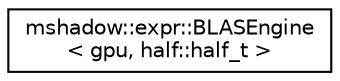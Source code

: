 digraph "Graphical Class Hierarchy"
{
 // LATEX_PDF_SIZE
  edge [fontname="Helvetica",fontsize="10",labelfontname="Helvetica",labelfontsize="10"];
  node [fontname="Helvetica",fontsize="10",shape=record];
  rankdir="LR";
  Node0 [label="mshadow::expr::BLASEngine\l\< gpu, half::half_t \>",height=0.2,width=0.4,color="black", fillcolor="white", style="filled",URL="$structmshadow_1_1expr_1_1BLASEngine_3_01gpu_00_01half_1_1half__t_01_4.html",tooltip=" "];
}
